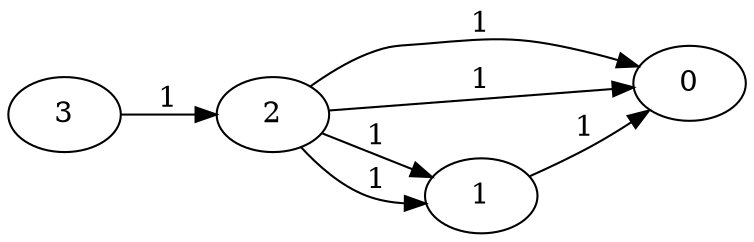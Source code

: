 digraph G {
ranksep = "equally";
rankdir = LR;
{rank = same; 0; };
{rank = same; 1; };
{rank = same; };
{rank = same; 2; };
{rank = same; };
{rank = same; 3; };
{rank = same; };
0
1->0[label="1"];
2->1[label="1"];
2->0[label="1"];
2->1[label="1"];
2->0[label="1"];
3->2[label="1"];
}
